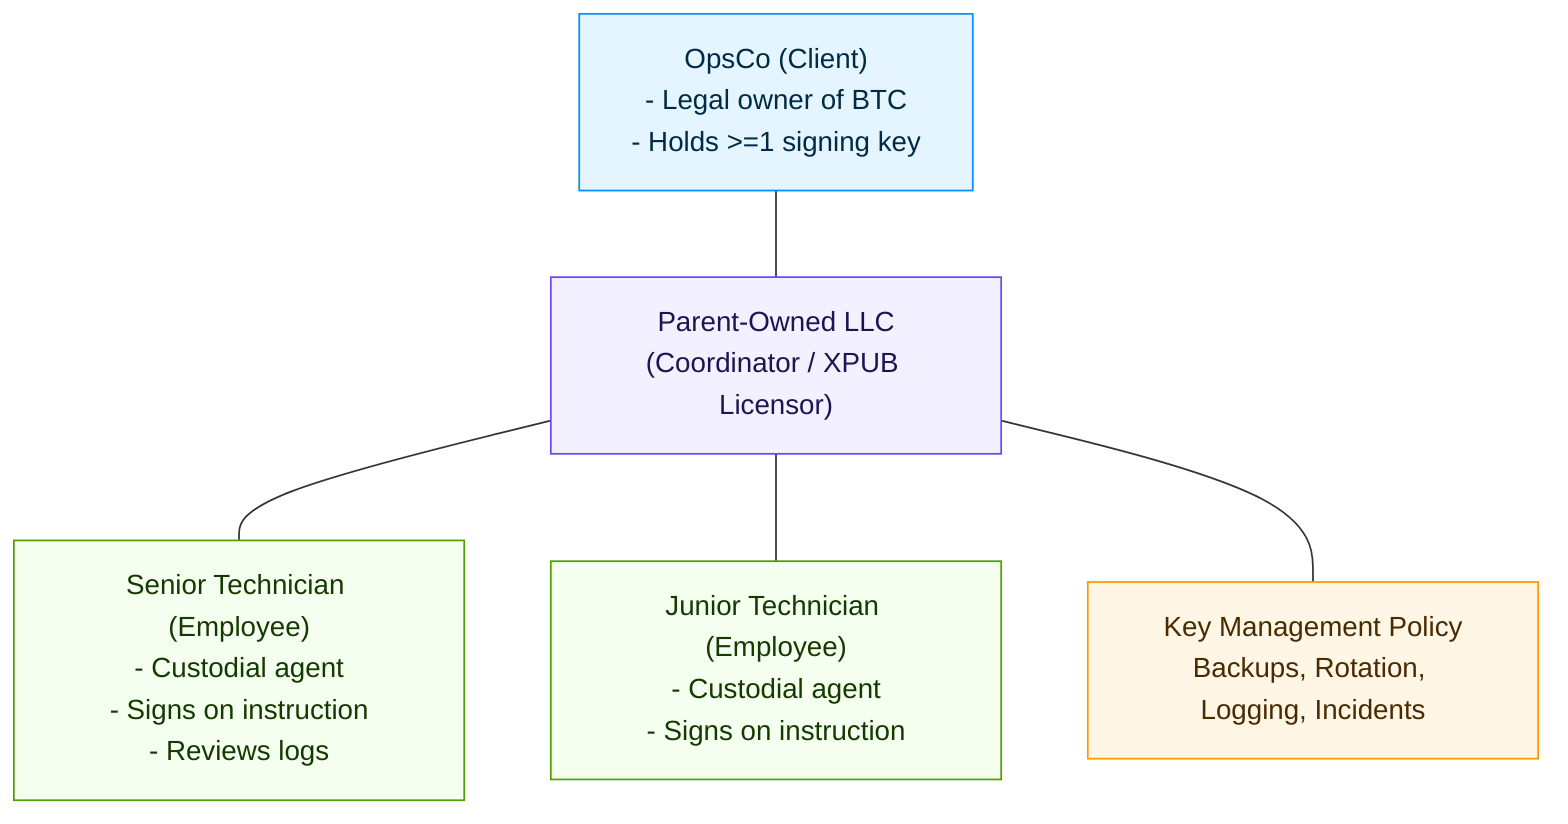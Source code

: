 %% Wallet Design – Flowchart (GitHub-compatible)

flowchart TD
  A["OpsCo (Client)<br/>- Legal owner of BTC<br/>- Holds >=1 signing key"]:::client
  B["Parent-Owned LLC<br/>(Coordinator / XPUB Licensor)"]:::llc
  C1["Senior Technician (Employee)<br/>- Custodial agent<br/>- Signs on instruction<br/>- Reviews logs"]:::employee
  C2["Junior Technician (Employee)<br/>- Custodial agent<br/>- Signs on instruction"]:::employee
  P["Key Management Policy<br/>Backups, Rotation, Logging, Incidents"]:::policy

  A --- B
  B --- C1
  B --- C2
  B --- P

  classDef client fill:#e5f5ff,stroke:#0090ff,stroke-width:1px,color:#002b45;
  classDef llc fill:#f3f0ff,stroke:#6b46ff,stroke-width:1px,color:#1f1452;
  classDef employee fill:#f5fff0,stroke:#50a000,stroke-width:1px,color:#153a00;
  classDef policy fill:#fff6e5,stroke:#ff9900,stroke-width:1px,color:#4a2a00;